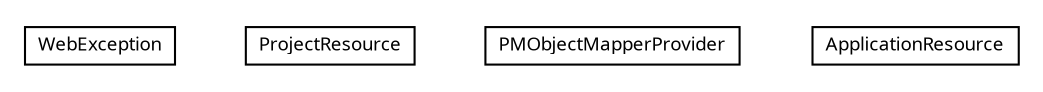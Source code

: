 #!/usr/local/bin/dot
#
# Class diagram 
# Generated by UMLGraph version R5_6-24-gf6e263 (http://www.umlgraph.org/)
#

digraph G {
	edge [fontname="Trebuchet MS",fontsize=10,labelfontname="Trebuchet MS",labelfontsize=10];
	node [fontname="Trebuchet MS",fontsize=10,shape=plaintext];
	nodesep=0.25;
	ranksep=0.5;
	// org.maxur.perfmodel.backend.rest.WebException
	c51 [label=<<table title="org.maxur.perfmodel.backend.rest.WebException" border="0" cellborder="1" cellspacing="0" cellpadding="2" port="p" href="./WebException.html">
		<tr><td><table border="0" cellspacing="0" cellpadding="1">
<tr><td align="center" balign="center"><font face="Trebuchet MS"> WebException </font></td></tr>
		</table></td></tr>
		</table>>, URL="./WebException.html", fontname="Trebuchet MS", fontcolor="black", fontsize=9.0];
	// org.maxur.perfmodel.backend.rest.ProjectResource
	c52 [label=<<table title="org.maxur.perfmodel.backend.rest.ProjectResource" border="0" cellborder="1" cellspacing="0" cellpadding="2" port="p" href="./ProjectResource.html">
		<tr><td><table border="0" cellspacing="0" cellpadding="1">
<tr><td align="center" balign="center"><font face="Trebuchet MS"> ProjectResource </font></td></tr>
		</table></td></tr>
		</table>>, URL="./ProjectResource.html", fontname="Trebuchet MS", fontcolor="black", fontsize=9.0];
	// org.maxur.perfmodel.backend.rest.PMObjectMapperProvider
	c53 [label=<<table title="org.maxur.perfmodel.backend.rest.PMObjectMapperProvider" border="0" cellborder="1" cellspacing="0" cellpadding="2" port="p" href="./PMObjectMapperProvider.html">
		<tr><td><table border="0" cellspacing="0" cellpadding="1">
<tr><td align="center" balign="center"><font face="Trebuchet MS"> PMObjectMapperProvider </font></td></tr>
		</table></td></tr>
		</table>>, URL="./PMObjectMapperProvider.html", fontname="Trebuchet MS", fontcolor="black", fontsize=9.0];
	// org.maxur.perfmodel.backend.rest.ApplicationResource
	c54 [label=<<table title="org.maxur.perfmodel.backend.rest.ApplicationResource" border="0" cellborder="1" cellspacing="0" cellpadding="2" port="p" href="./ApplicationResource.html">
		<tr><td><table border="0" cellspacing="0" cellpadding="1">
<tr><td align="center" balign="center"><font face="Trebuchet MS"> ApplicationResource </font></td></tr>
		</table></td></tr>
		</table>>, URL="./ApplicationResource.html", fontname="Trebuchet MS", fontcolor="black", fontsize=9.0];
}


